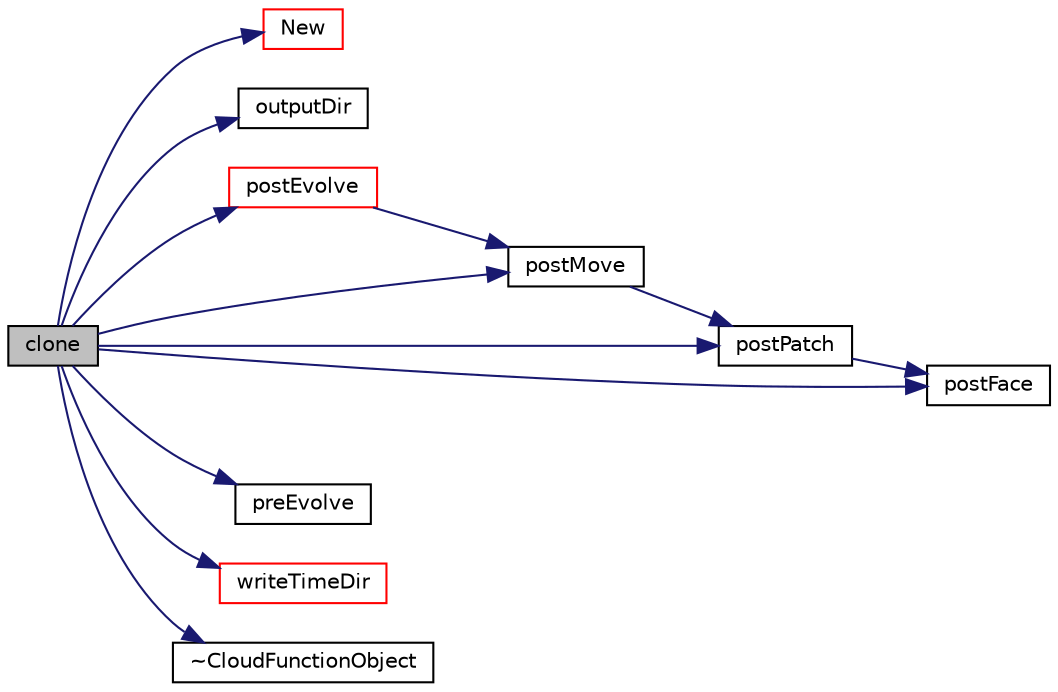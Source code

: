 digraph "clone"
{
  bgcolor="transparent";
  edge [fontname="Helvetica",fontsize="10",labelfontname="Helvetica",labelfontsize="10"];
  node [fontname="Helvetica",fontsize="10",shape=record];
  rankdir="LR";
  Node1 [label="clone",height=0.2,width=0.4,color="black", fillcolor="grey75", style="filled", fontcolor="black"];
  Node1 -> Node2 [color="midnightblue",fontsize="10",style="solid",fontname="Helvetica"];
  Node2 [label="New",height=0.2,width=0.4,color="red",URL="$a00280.html#af25787013bf40a9493b9fbec6e610254",tooltip="Selector. "];
  Node1 -> Node3 [color="midnightblue",fontsize="10",style="solid",fontname="Helvetica"];
  Node3 [label="outputDir",height=0.2,width=0.4,color="black",URL="$a00280.html#a049be86263353e0b68ae16e02667a638",tooltip="Return the output path. "];
  Node1 -> Node4 [color="midnightblue",fontsize="10",style="solid",fontname="Helvetica"];
  Node4 [label="postEvolve",height=0.2,width=0.4,color="red",URL="$a00280.html#a0bf23f36eb3424966e359419a566eb0a",tooltip="Post-evolve hook. "];
  Node4 -> Node5 [color="midnightblue",fontsize="10",style="solid",fontname="Helvetica"];
  Node5 [label="postMove",height=0.2,width=0.4,color="black",URL="$a00280.html#a70e2fb01e4b70887bb878b928f3e4e24",tooltip="Post-move hook. "];
  Node5 -> Node6 [color="midnightblue",fontsize="10",style="solid",fontname="Helvetica"];
  Node6 [label="postPatch",height=0.2,width=0.4,color="black",URL="$a00280.html#ad462aa91e411226ac26247aa37fc4a36",tooltip="Post-patch hook. "];
  Node6 -> Node7 [color="midnightblue",fontsize="10",style="solid",fontname="Helvetica"];
  Node7 [label="postFace",height=0.2,width=0.4,color="black",URL="$a00280.html#aa3bcc116d8cf904c5043d6e2e98045d2",tooltip="Post-face hook. "];
  Node1 -> Node7 [color="midnightblue",fontsize="10",style="solid",fontname="Helvetica"];
  Node1 -> Node5 [color="midnightblue",fontsize="10",style="solid",fontname="Helvetica"];
  Node1 -> Node6 [color="midnightblue",fontsize="10",style="solid",fontname="Helvetica"];
  Node1 -> Node8 [color="midnightblue",fontsize="10",style="solid",fontname="Helvetica"];
  Node8 [label="preEvolve",height=0.2,width=0.4,color="black",URL="$a00280.html#acc0c9e165d2cf19698ab1a7672a29ab6",tooltip="Pre-evolve hook. "];
  Node1 -> Node9 [color="midnightblue",fontsize="10",style="solid",fontname="Helvetica"];
  Node9 [label="writeTimeDir",height=0.2,width=0.4,color="red",URL="$a00280.html#ae9bd2ff31ed6f4bbf01155b2fd2cc253",tooltip="Return the output time path. "];
  Node1 -> Node10 [color="midnightblue",fontsize="10",style="solid",fontname="Helvetica"];
  Node10 [label="~CloudFunctionObject",height=0.2,width=0.4,color="black",URL="$a00280.html#a86acea5b5954422ed75a09e7a0927ae1",tooltip="Destructor. "];
}

